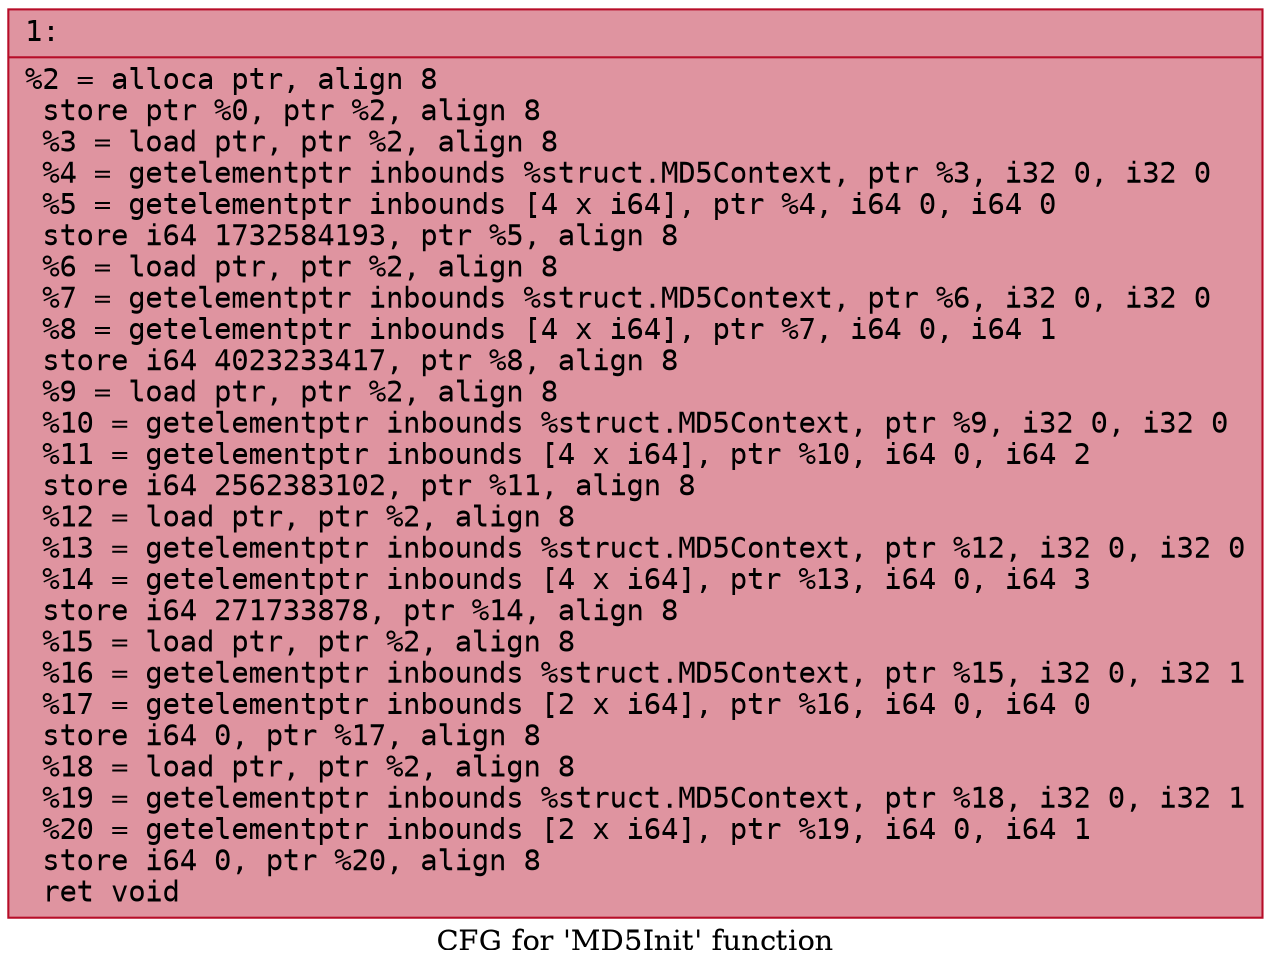 digraph "CFG for 'MD5Init' function" {
	label="CFG for 'MD5Init' function";

	Node0x600002425f40 [shape=record,color="#b70d28ff", style=filled, fillcolor="#b70d2870" fontname="Courier",label="{1:\l|  %2 = alloca ptr, align 8\l  store ptr %0, ptr %2, align 8\l  %3 = load ptr, ptr %2, align 8\l  %4 = getelementptr inbounds %struct.MD5Context, ptr %3, i32 0, i32 0\l  %5 = getelementptr inbounds [4 x i64], ptr %4, i64 0, i64 0\l  store i64 1732584193, ptr %5, align 8\l  %6 = load ptr, ptr %2, align 8\l  %7 = getelementptr inbounds %struct.MD5Context, ptr %6, i32 0, i32 0\l  %8 = getelementptr inbounds [4 x i64], ptr %7, i64 0, i64 1\l  store i64 4023233417, ptr %8, align 8\l  %9 = load ptr, ptr %2, align 8\l  %10 = getelementptr inbounds %struct.MD5Context, ptr %9, i32 0, i32 0\l  %11 = getelementptr inbounds [4 x i64], ptr %10, i64 0, i64 2\l  store i64 2562383102, ptr %11, align 8\l  %12 = load ptr, ptr %2, align 8\l  %13 = getelementptr inbounds %struct.MD5Context, ptr %12, i32 0, i32 0\l  %14 = getelementptr inbounds [4 x i64], ptr %13, i64 0, i64 3\l  store i64 271733878, ptr %14, align 8\l  %15 = load ptr, ptr %2, align 8\l  %16 = getelementptr inbounds %struct.MD5Context, ptr %15, i32 0, i32 1\l  %17 = getelementptr inbounds [2 x i64], ptr %16, i64 0, i64 0\l  store i64 0, ptr %17, align 8\l  %18 = load ptr, ptr %2, align 8\l  %19 = getelementptr inbounds %struct.MD5Context, ptr %18, i32 0, i32 1\l  %20 = getelementptr inbounds [2 x i64], ptr %19, i64 0, i64 1\l  store i64 0, ptr %20, align 8\l  ret void\l}"];
}
